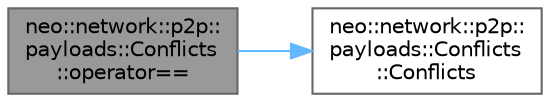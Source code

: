 digraph "neo::network::p2p::payloads::Conflicts::operator=="
{
 // LATEX_PDF_SIZE
  bgcolor="transparent";
  edge [fontname=Helvetica,fontsize=10,labelfontname=Helvetica,labelfontsize=10];
  node [fontname=Helvetica,fontsize=10,shape=box,height=0.2,width=0.4];
  rankdir="LR";
  Node1 [id="Node000001",label="neo::network::p2p::\lpayloads::Conflicts\l::operator==",height=0.2,width=0.4,color="gray40", fillcolor="grey60", style="filled", fontcolor="black",tooltip="Checks if this attribute equals another."];
  Node1 -> Node2 [id="edge1_Node000001_Node000002",color="steelblue1",style="solid",tooltip=" "];
  Node2 [id="Node000002",label="neo::network::p2p::\lpayloads::Conflicts\l::Conflicts",height=0.2,width=0.4,color="grey40", fillcolor="white", style="filled",URL="$classneo_1_1network_1_1p2p_1_1payloads_1_1_conflicts.html#a43f0f76628a29d98f0e2f014166d7d91",tooltip="Constructs an empty Conflicts attribute."];
}
